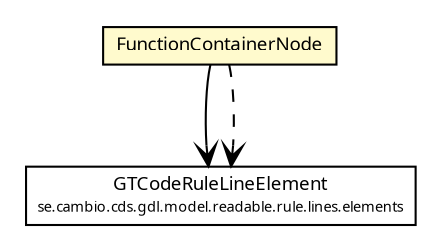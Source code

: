 #!/usr/local/bin/dot
#
# Class diagram 
# Generated by UMLGraph version R5_6 (http://www.umlgraph.org/)
#

digraph G {
	edge [fontname="Trebuchet MS",fontsize=10,labelfontname="Trebuchet MS",labelfontsize=10];
	node [fontname="Trebuchet MS",fontsize=10,shape=plaintext];
	nodesep=0.25;
	ranksep=0.5;
	// se.cambio.cds.gdl.model.readable.rule.lines.elements.GTCodeRuleLineElement
	c196766 [label=<<table title="se.cambio.cds.gdl.model.readable.rule.lines.elements.GTCodeRuleLineElement" border="0" cellborder="1" cellspacing="0" cellpadding="2" port="p" href="../../../model/readable/rule/lines/elements/GTCodeRuleLineElement.html">
		<tr><td><table border="0" cellspacing="0" cellpadding="1">
<tr><td align="center" balign="center"><font face="Trebuchet MS"> GTCodeRuleLineElement </font></td></tr>
<tr><td align="center" balign="center"><font face="Trebuchet MS" point-size="7.0"> se.cambio.cds.gdl.model.readable.rule.lines.elements </font></td></tr>
		</table></td></tr>
		</table>>, URL="../../../model/readable/rule/lines/elements/GTCodeRuleLineElement.html", fontname="Trebuchet MS", fontcolor="black", fontsize=9.0];
	// se.cambio.cds.gdl.editor.view.util.FunctionContainerNode
	c197024 [label=<<table title="se.cambio.cds.gdl.editor.view.util.FunctionContainerNode" border="0" cellborder="1" cellspacing="0" cellpadding="2" port="p" bgcolor="lemonChiffon" href="./FunctionContainerNode.html">
		<tr><td><table border="0" cellspacing="0" cellpadding="1">
<tr><td align="center" balign="center"><font face="Trebuchet MS"> FunctionContainerNode </font></td></tr>
		</table></td></tr>
		</table>>, URL="./FunctionContainerNode.html", fontname="Trebuchet MS", fontcolor="black", fontsize=9.0];
	// se.cambio.cds.gdl.editor.view.util.FunctionContainerNode NAVASSOC se.cambio.cds.gdl.model.readable.rule.lines.elements.GTCodeRuleLineElement
	c197024:p -> c196766:p [taillabel="", label="", headlabel="", fontname="Trebuchet MS", fontcolor="black", fontsize=10.0, color="black", arrowhead=open];
	// se.cambio.cds.gdl.editor.view.util.FunctionContainerNode DEPEND se.cambio.cds.gdl.model.readable.rule.lines.elements.GTCodeRuleLineElement
	c197024:p -> c196766:p [taillabel="", label="", headlabel="", fontname="Trebuchet MS", fontcolor="black", fontsize=10.0, color="black", arrowhead=open, style=dashed];
}

